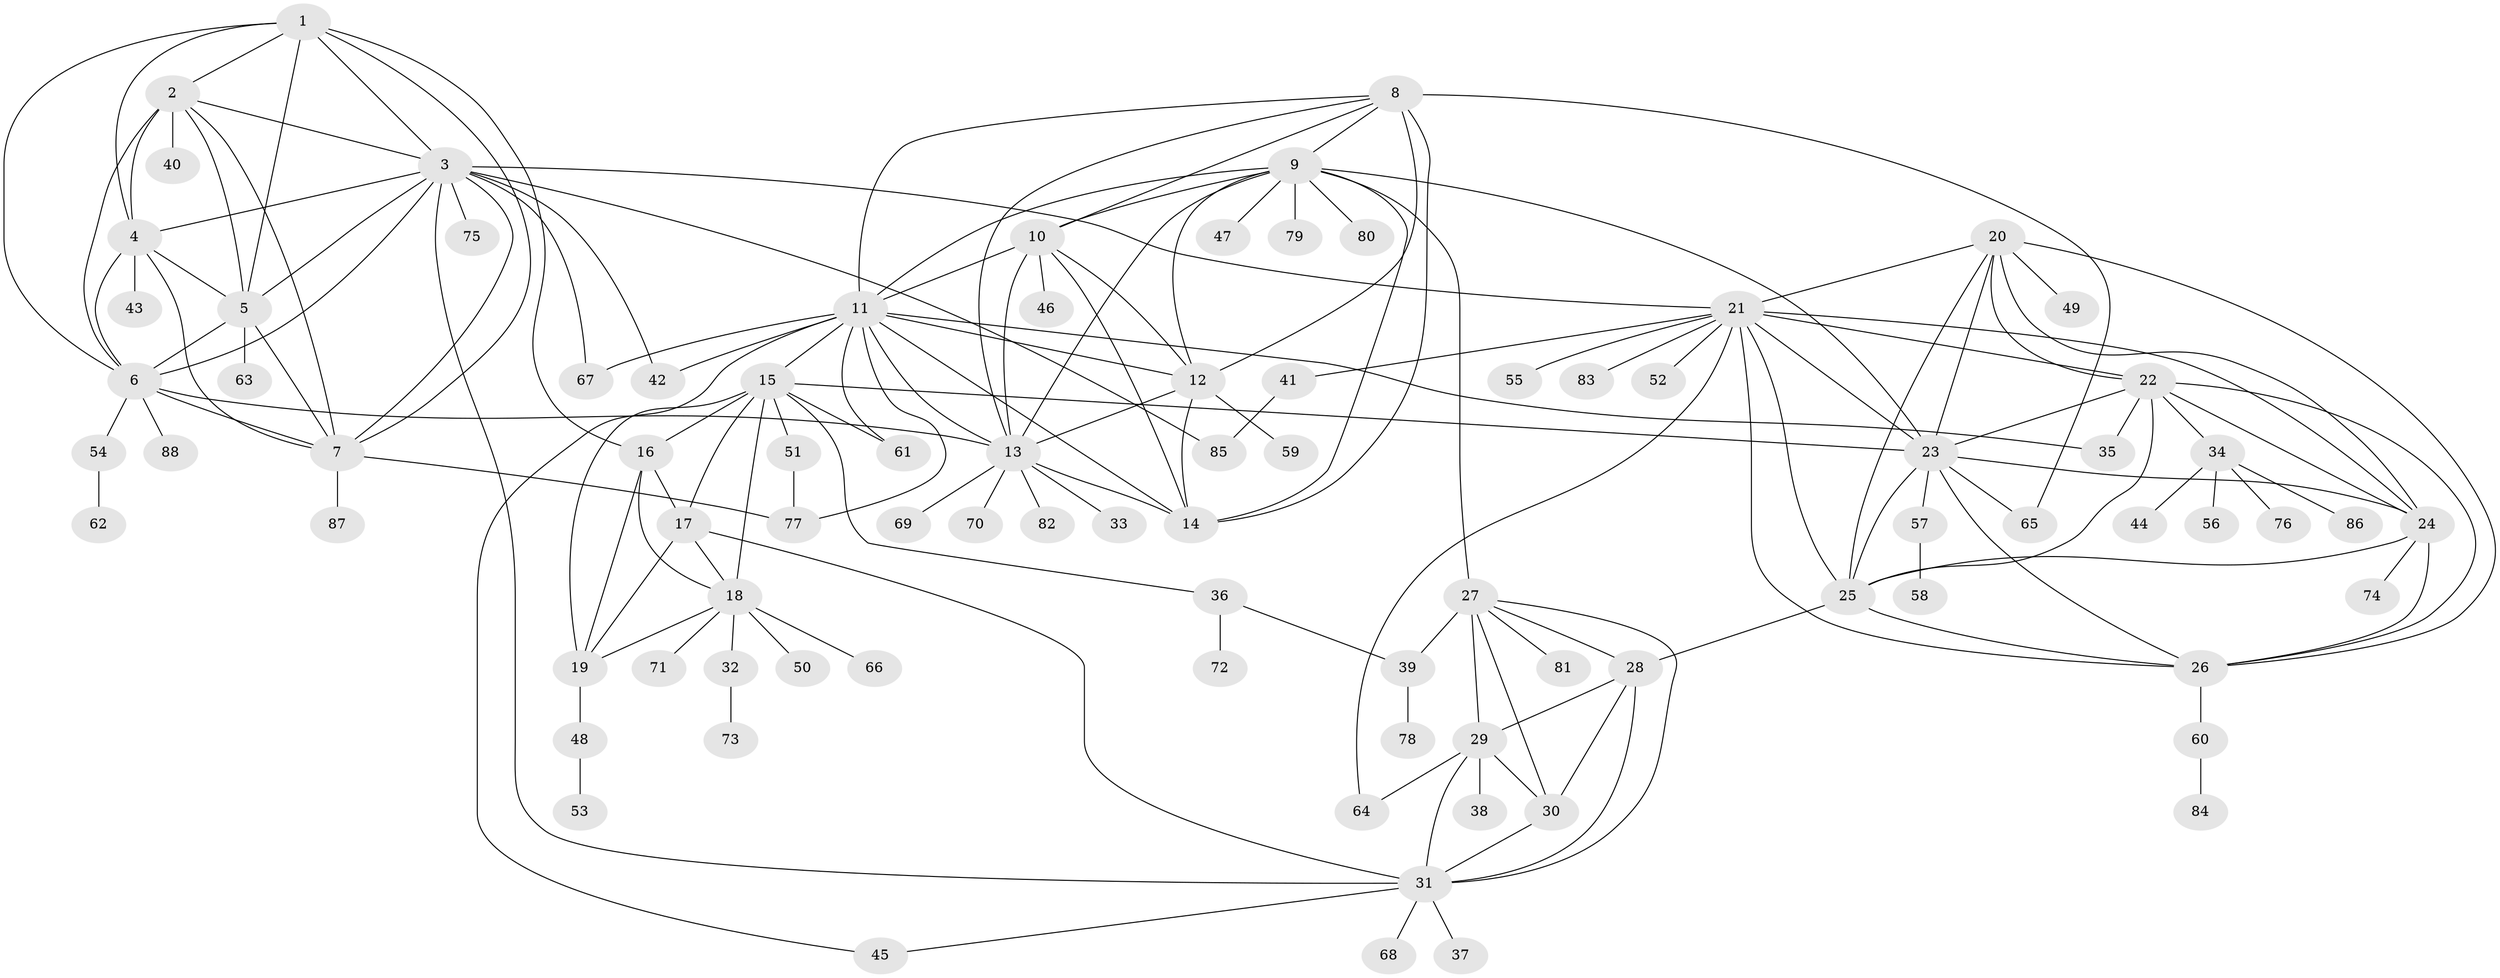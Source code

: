 // original degree distribution, {8: 0.0684931506849315, 10: 0.02054794520547945, 13: 0.0136986301369863, 11: 0.02054794520547945, 9: 0.0547945205479452, 12: 0.0273972602739726, 14: 0.00684931506849315, 7: 0.0136986301369863, 6: 0.02054794520547945, 2: 0.10273972602739725, 1: 0.6027397260273972, 3: 0.04794520547945205}
// Generated by graph-tools (version 1.1) at 2025/52/03/04/25 22:52:46]
// undirected, 88 vertices, 161 edges
graph export_dot {
  node [color=gray90,style=filled];
  1;
  2;
  3;
  4;
  5;
  6;
  7;
  8;
  9;
  10;
  11;
  12;
  13;
  14;
  15;
  16;
  17;
  18;
  19;
  20;
  21;
  22;
  23;
  24;
  25;
  26;
  27;
  28;
  29;
  30;
  31;
  32;
  33;
  34;
  35;
  36;
  37;
  38;
  39;
  40;
  41;
  42;
  43;
  44;
  45;
  46;
  47;
  48;
  49;
  50;
  51;
  52;
  53;
  54;
  55;
  56;
  57;
  58;
  59;
  60;
  61;
  62;
  63;
  64;
  65;
  66;
  67;
  68;
  69;
  70;
  71;
  72;
  73;
  74;
  75;
  76;
  77;
  78;
  79;
  80;
  81;
  82;
  83;
  84;
  85;
  86;
  87;
  88;
  1 -- 2 [weight=1.0];
  1 -- 3 [weight=1.0];
  1 -- 4 [weight=1.0];
  1 -- 5 [weight=1.0];
  1 -- 6 [weight=1.0];
  1 -- 7 [weight=1.0];
  1 -- 16 [weight=1.0];
  2 -- 3 [weight=1.0];
  2 -- 4 [weight=1.0];
  2 -- 5 [weight=1.0];
  2 -- 6 [weight=1.0];
  2 -- 7 [weight=1.0];
  2 -- 40 [weight=3.0];
  3 -- 4 [weight=1.0];
  3 -- 5 [weight=1.0];
  3 -- 6 [weight=1.0];
  3 -- 7 [weight=1.0];
  3 -- 21 [weight=1.0];
  3 -- 31 [weight=1.0];
  3 -- 42 [weight=1.0];
  3 -- 67 [weight=1.0];
  3 -- 75 [weight=1.0];
  3 -- 85 [weight=1.0];
  4 -- 5 [weight=1.0];
  4 -- 6 [weight=1.0];
  4 -- 7 [weight=1.0];
  4 -- 43 [weight=4.0];
  5 -- 6 [weight=1.0];
  5 -- 7 [weight=1.0];
  5 -- 63 [weight=2.0];
  6 -- 7 [weight=1.0];
  6 -- 13 [weight=1.0];
  6 -- 54 [weight=1.0];
  6 -- 88 [weight=1.0];
  7 -- 77 [weight=1.0];
  7 -- 87 [weight=1.0];
  8 -- 9 [weight=1.0];
  8 -- 10 [weight=1.0];
  8 -- 11 [weight=1.0];
  8 -- 12 [weight=1.0];
  8 -- 13 [weight=1.0];
  8 -- 14 [weight=1.0];
  8 -- 65 [weight=2.0];
  9 -- 10 [weight=1.0];
  9 -- 11 [weight=1.0];
  9 -- 12 [weight=1.0];
  9 -- 13 [weight=1.0];
  9 -- 14 [weight=1.0];
  9 -- 23 [weight=1.0];
  9 -- 27 [weight=1.0];
  9 -- 47 [weight=1.0];
  9 -- 79 [weight=1.0];
  9 -- 80 [weight=1.0];
  10 -- 11 [weight=1.0];
  10 -- 12 [weight=1.0];
  10 -- 13 [weight=1.0];
  10 -- 14 [weight=1.0];
  10 -- 46 [weight=2.0];
  11 -- 12 [weight=1.0];
  11 -- 13 [weight=1.0];
  11 -- 14 [weight=1.0];
  11 -- 15 [weight=1.0];
  11 -- 35 [weight=1.0];
  11 -- 42 [weight=1.0];
  11 -- 45 [weight=1.0];
  11 -- 61 [weight=1.0];
  11 -- 67 [weight=1.0];
  11 -- 77 [weight=1.0];
  12 -- 13 [weight=1.0];
  12 -- 14 [weight=1.0];
  12 -- 59 [weight=2.0];
  13 -- 14 [weight=1.0];
  13 -- 33 [weight=1.0];
  13 -- 69 [weight=1.0];
  13 -- 70 [weight=1.0];
  13 -- 82 [weight=1.0];
  15 -- 16 [weight=3.0];
  15 -- 17 [weight=3.0];
  15 -- 18 [weight=3.0];
  15 -- 19 [weight=3.0];
  15 -- 23 [weight=1.0];
  15 -- 36 [weight=1.0];
  15 -- 51 [weight=1.0];
  15 -- 61 [weight=1.0];
  16 -- 17 [weight=1.0];
  16 -- 18 [weight=1.0];
  16 -- 19 [weight=1.0];
  17 -- 18 [weight=1.0];
  17 -- 19 [weight=1.0];
  17 -- 31 [weight=1.0];
  18 -- 19 [weight=1.0];
  18 -- 32 [weight=1.0];
  18 -- 50 [weight=1.0];
  18 -- 66 [weight=1.0];
  18 -- 71 [weight=1.0];
  19 -- 48 [weight=1.0];
  20 -- 21 [weight=1.0];
  20 -- 22 [weight=1.0];
  20 -- 23 [weight=1.0];
  20 -- 24 [weight=1.0];
  20 -- 25 [weight=1.0];
  20 -- 26 [weight=1.0];
  20 -- 49 [weight=2.0];
  21 -- 22 [weight=1.0];
  21 -- 23 [weight=1.0];
  21 -- 24 [weight=1.0];
  21 -- 25 [weight=1.0];
  21 -- 26 [weight=1.0];
  21 -- 41 [weight=1.0];
  21 -- 52 [weight=1.0];
  21 -- 55 [weight=1.0];
  21 -- 64 [weight=1.0];
  21 -- 83 [weight=1.0];
  22 -- 23 [weight=1.0];
  22 -- 24 [weight=1.0];
  22 -- 25 [weight=1.0];
  22 -- 26 [weight=1.0];
  22 -- 34 [weight=1.0];
  22 -- 35 [weight=1.0];
  23 -- 24 [weight=1.0];
  23 -- 25 [weight=1.0];
  23 -- 26 [weight=1.0];
  23 -- 57 [weight=1.0];
  23 -- 65 [weight=1.0];
  24 -- 25 [weight=1.0];
  24 -- 26 [weight=1.0];
  24 -- 74 [weight=1.0];
  25 -- 26 [weight=1.0];
  25 -- 28 [weight=1.0];
  26 -- 60 [weight=1.0];
  27 -- 28 [weight=1.0];
  27 -- 29 [weight=3.0];
  27 -- 30 [weight=1.0];
  27 -- 31 [weight=1.0];
  27 -- 39 [weight=1.0];
  27 -- 81 [weight=1.0];
  28 -- 29 [weight=3.0];
  28 -- 30 [weight=1.0];
  28 -- 31 [weight=1.0];
  29 -- 30 [weight=4.0];
  29 -- 31 [weight=3.0];
  29 -- 38 [weight=6.0];
  29 -- 64 [weight=1.0];
  30 -- 31 [weight=1.0];
  31 -- 37 [weight=1.0];
  31 -- 45 [weight=1.0];
  31 -- 68 [weight=1.0];
  32 -- 73 [weight=1.0];
  34 -- 44 [weight=1.0];
  34 -- 56 [weight=1.0];
  34 -- 76 [weight=1.0];
  34 -- 86 [weight=1.0];
  36 -- 39 [weight=1.0];
  36 -- 72 [weight=1.0];
  39 -- 78 [weight=1.0];
  41 -- 85 [weight=1.0];
  48 -- 53 [weight=1.0];
  51 -- 77 [weight=1.0];
  54 -- 62 [weight=1.0];
  57 -- 58 [weight=1.0];
  60 -- 84 [weight=1.0];
}
